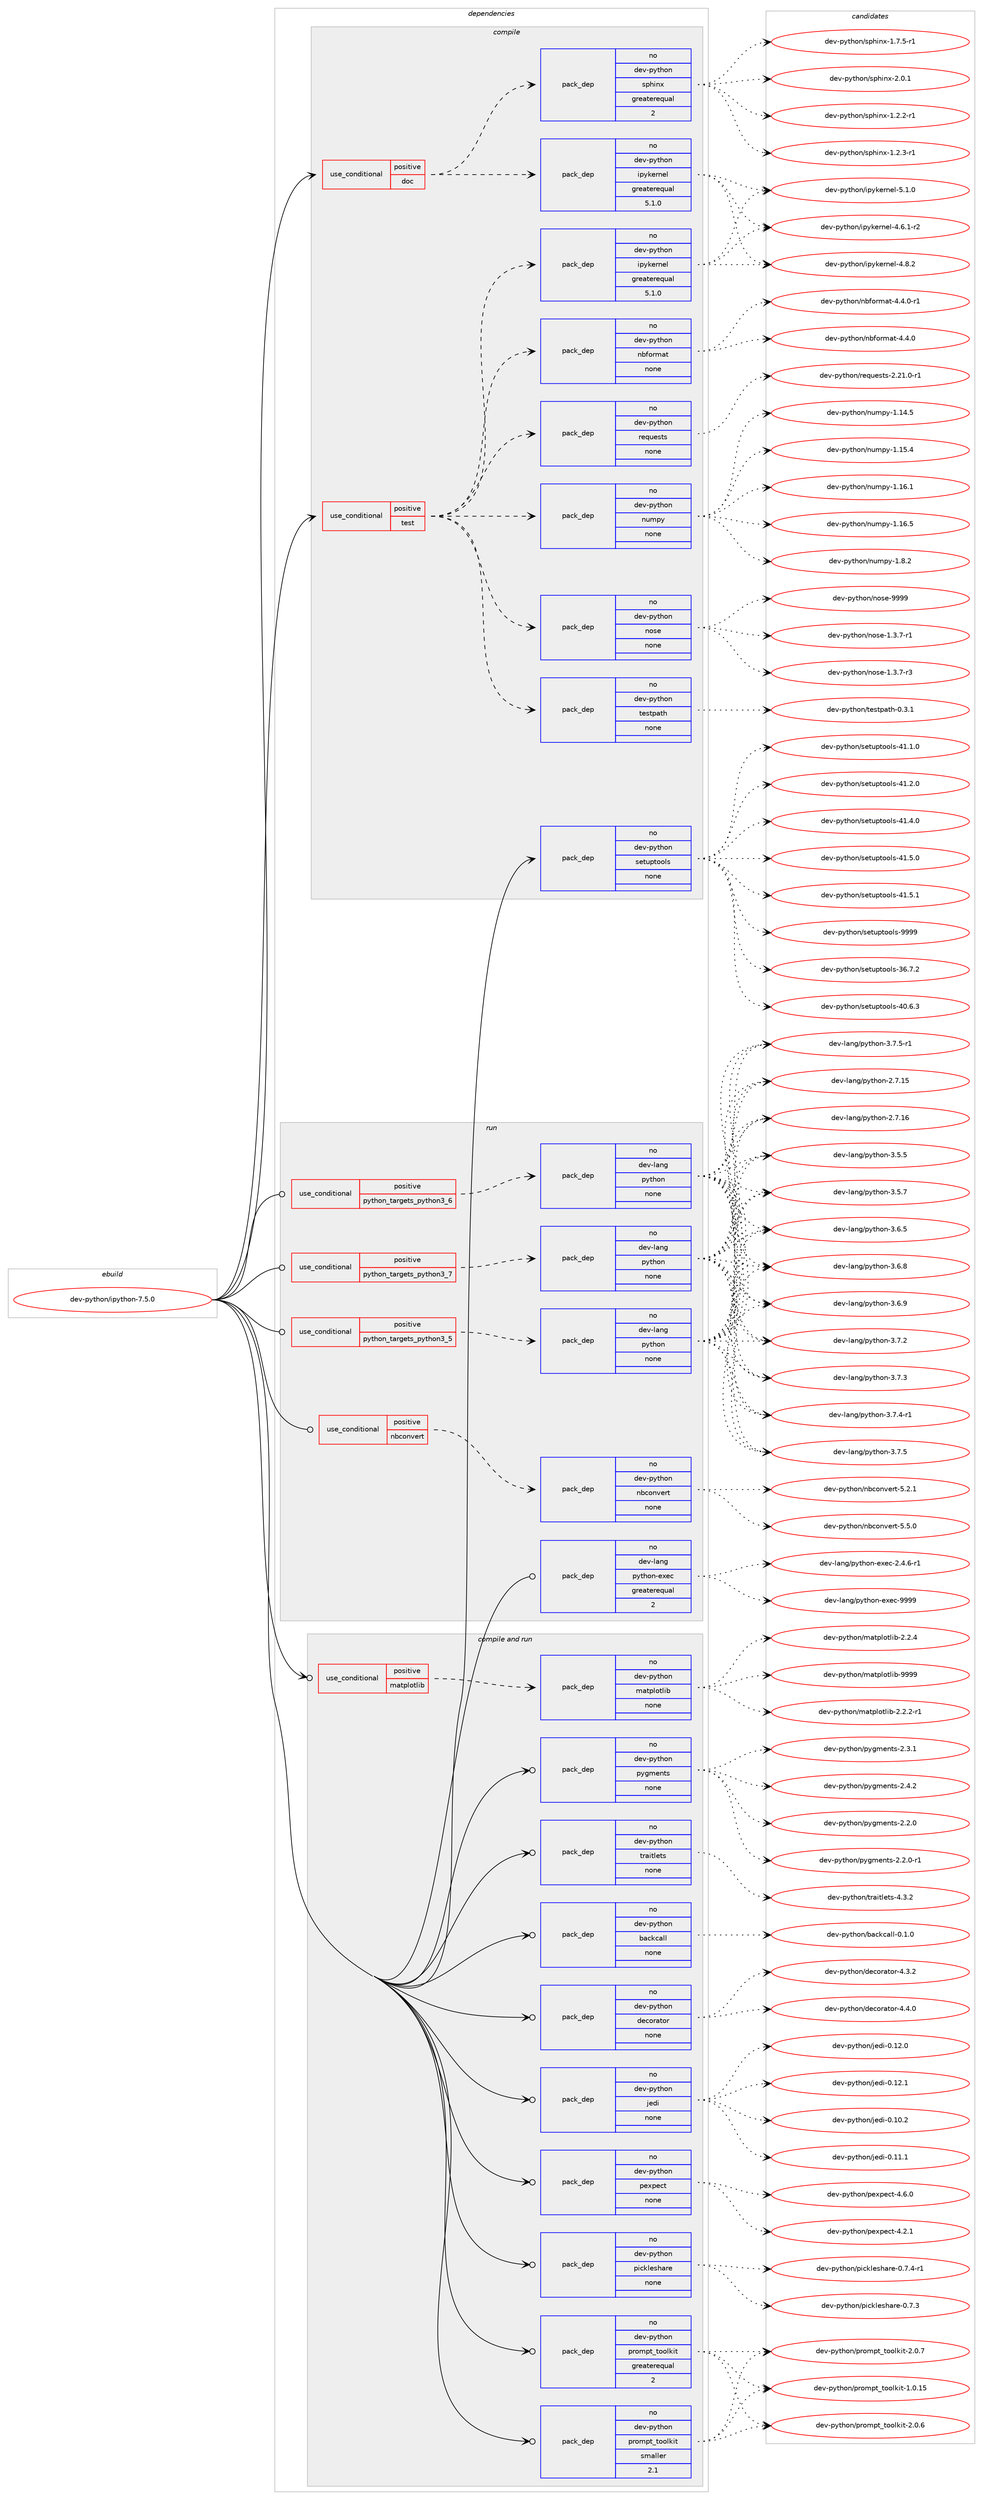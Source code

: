 digraph prolog {

# *************
# Graph options
# *************

newrank=true;
concentrate=true;
compound=true;
graph [rankdir=LR,fontname=Helvetica,fontsize=10,ranksep=1.5];#, ranksep=2.5, nodesep=0.2];
edge  [arrowhead=vee];
node  [fontname=Helvetica,fontsize=10];

# **********
# The ebuild
# **********

subgraph cluster_leftcol {
color=gray;
rank=same;
label=<<i>ebuild</i>>;
id [label="dev-python/ipython-7.5.0", color=red, width=4, href="../dev-python/ipython-7.5.0.svg"];
}

# ****************
# The dependencies
# ****************

subgraph cluster_midcol {
color=gray;
label=<<i>dependencies</i>>;
subgraph cluster_compile {
fillcolor="#eeeeee";
style=filled;
label=<<i>compile</i>>;
subgraph cond141050 {
dependency609999 [label=<<TABLE BORDER="0" CELLBORDER="1" CELLSPACING="0" CELLPADDING="4"><TR><TD ROWSPAN="3" CELLPADDING="10">use_conditional</TD></TR><TR><TD>positive</TD></TR><TR><TD>doc</TD></TR></TABLE>>, shape=none, color=red];
subgraph pack457150 {
dependency610000 [label=<<TABLE BORDER="0" CELLBORDER="1" CELLSPACING="0" CELLPADDING="4" WIDTH="220"><TR><TD ROWSPAN="6" CELLPADDING="30">pack_dep</TD></TR><TR><TD WIDTH="110">no</TD></TR><TR><TD>dev-python</TD></TR><TR><TD>ipykernel</TD></TR><TR><TD>greaterequal</TD></TR><TR><TD>5.1.0</TD></TR></TABLE>>, shape=none, color=blue];
}
dependency609999:e -> dependency610000:w [weight=20,style="dashed",arrowhead="vee"];
subgraph pack457151 {
dependency610001 [label=<<TABLE BORDER="0" CELLBORDER="1" CELLSPACING="0" CELLPADDING="4" WIDTH="220"><TR><TD ROWSPAN="6" CELLPADDING="30">pack_dep</TD></TR><TR><TD WIDTH="110">no</TD></TR><TR><TD>dev-python</TD></TR><TR><TD>sphinx</TD></TR><TR><TD>greaterequal</TD></TR><TR><TD>2</TD></TR></TABLE>>, shape=none, color=blue];
}
dependency609999:e -> dependency610001:w [weight=20,style="dashed",arrowhead="vee"];
}
id:e -> dependency609999:w [weight=20,style="solid",arrowhead="vee"];
subgraph cond141051 {
dependency610002 [label=<<TABLE BORDER="0" CELLBORDER="1" CELLSPACING="0" CELLPADDING="4"><TR><TD ROWSPAN="3" CELLPADDING="10">use_conditional</TD></TR><TR><TD>positive</TD></TR><TR><TD>test</TD></TR></TABLE>>, shape=none, color=red];
subgraph pack457152 {
dependency610003 [label=<<TABLE BORDER="0" CELLBORDER="1" CELLSPACING="0" CELLPADDING="4" WIDTH="220"><TR><TD ROWSPAN="6" CELLPADDING="30">pack_dep</TD></TR><TR><TD WIDTH="110">no</TD></TR><TR><TD>dev-python</TD></TR><TR><TD>ipykernel</TD></TR><TR><TD>greaterequal</TD></TR><TR><TD>5.1.0</TD></TR></TABLE>>, shape=none, color=blue];
}
dependency610002:e -> dependency610003:w [weight=20,style="dashed",arrowhead="vee"];
subgraph pack457153 {
dependency610004 [label=<<TABLE BORDER="0" CELLBORDER="1" CELLSPACING="0" CELLPADDING="4" WIDTH="220"><TR><TD ROWSPAN="6" CELLPADDING="30">pack_dep</TD></TR><TR><TD WIDTH="110">no</TD></TR><TR><TD>dev-python</TD></TR><TR><TD>nbformat</TD></TR><TR><TD>none</TD></TR><TR><TD></TD></TR></TABLE>>, shape=none, color=blue];
}
dependency610002:e -> dependency610004:w [weight=20,style="dashed",arrowhead="vee"];
subgraph pack457154 {
dependency610005 [label=<<TABLE BORDER="0" CELLBORDER="1" CELLSPACING="0" CELLPADDING="4" WIDTH="220"><TR><TD ROWSPAN="6" CELLPADDING="30">pack_dep</TD></TR><TR><TD WIDTH="110">no</TD></TR><TR><TD>dev-python</TD></TR><TR><TD>nose</TD></TR><TR><TD>none</TD></TR><TR><TD></TD></TR></TABLE>>, shape=none, color=blue];
}
dependency610002:e -> dependency610005:w [weight=20,style="dashed",arrowhead="vee"];
subgraph pack457155 {
dependency610006 [label=<<TABLE BORDER="0" CELLBORDER="1" CELLSPACING="0" CELLPADDING="4" WIDTH="220"><TR><TD ROWSPAN="6" CELLPADDING="30">pack_dep</TD></TR><TR><TD WIDTH="110">no</TD></TR><TR><TD>dev-python</TD></TR><TR><TD>numpy</TD></TR><TR><TD>none</TD></TR><TR><TD></TD></TR></TABLE>>, shape=none, color=blue];
}
dependency610002:e -> dependency610006:w [weight=20,style="dashed",arrowhead="vee"];
subgraph pack457156 {
dependency610007 [label=<<TABLE BORDER="0" CELLBORDER="1" CELLSPACING="0" CELLPADDING="4" WIDTH="220"><TR><TD ROWSPAN="6" CELLPADDING="30">pack_dep</TD></TR><TR><TD WIDTH="110">no</TD></TR><TR><TD>dev-python</TD></TR><TR><TD>requests</TD></TR><TR><TD>none</TD></TR><TR><TD></TD></TR></TABLE>>, shape=none, color=blue];
}
dependency610002:e -> dependency610007:w [weight=20,style="dashed",arrowhead="vee"];
subgraph pack457157 {
dependency610008 [label=<<TABLE BORDER="0" CELLBORDER="1" CELLSPACING="0" CELLPADDING="4" WIDTH="220"><TR><TD ROWSPAN="6" CELLPADDING="30">pack_dep</TD></TR><TR><TD WIDTH="110">no</TD></TR><TR><TD>dev-python</TD></TR><TR><TD>testpath</TD></TR><TR><TD>none</TD></TR><TR><TD></TD></TR></TABLE>>, shape=none, color=blue];
}
dependency610002:e -> dependency610008:w [weight=20,style="dashed",arrowhead="vee"];
}
id:e -> dependency610002:w [weight=20,style="solid",arrowhead="vee"];
subgraph pack457158 {
dependency610009 [label=<<TABLE BORDER="0" CELLBORDER="1" CELLSPACING="0" CELLPADDING="4" WIDTH="220"><TR><TD ROWSPAN="6" CELLPADDING="30">pack_dep</TD></TR><TR><TD WIDTH="110">no</TD></TR><TR><TD>dev-python</TD></TR><TR><TD>setuptools</TD></TR><TR><TD>none</TD></TR><TR><TD></TD></TR></TABLE>>, shape=none, color=blue];
}
id:e -> dependency610009:w [weight=20,style="solid",arrowhead="vee"];
}
subgraph cluster_compileandrun {
fillcolor="#eeeeee";
style=filled;
label=<<i>compile and run</i>>;
subgraph cond141052 {
dependency610010 [label=<<TABLE BORDER="0" CELLBORDER="1" CELLSPACING="0" CELLPADDING="4"><TR><TD ROWSPAN="3" CELLPADDING="10">use_conditional</TD></TR><TR><TD>positive</TD></TR><TR><TD>matplotlib</TD></TR></TABLE>>, shape=none, color=red];
subgraph pack457159 {
dependency610011 [label=<<TABLE BORDER="0" CELLBORDER="1" CELLSPACING="0" CELLPADDING="4" WIDTH="220"><TR><TD ROWSPAN="6" CELLPADDING="30">pack_dep</TD></TR><TR><TD WIDTH="110">no</TD></TR><TR><TD>dev-python</TD></TR><TR><TD>matplotlib</TD></TR><TR><TD>none</TD></TR><TR><TD></TD></TR></TABLE>>, shape=none, color=blue];
}
dependency610010:e -> dependency610011:w [weight=20,style="dashed",arrowhead="vee"];
}
id:e -> dependency610010:w [weight=20,style="solid",arrowhead="odotvee"];
subgraph pack457160 {
dependency610012 [label=<<TABLE BORDER="0" CELLBORDER="1" CELLSPACING="0" CELLPADDING="4" WIDTH="220"><TR><TD ROWSPAN="6" CELLPADDING="30">pack_dep</TD></TR><TR><TD WIDTH="110">no</TD></TR><TR><TD>dev-python</TD></TR><TR><TD>backcall</TD></TR><TR><TD>none</TD></TR><TR><TD></TD></TR></TABLE>>, shape=none, color=blue];
}
id:e -> dependency610012:w [weight=20,style="solid",arrowhead="odotvee"];
subgraph pack457161 {
dependency610013 [label=<<TABLE BORDER="0" CELLBORDER="1" CELLSPACING="0" CELLPADDING="4" WIDTH="220"><TR><TD ROWSPAN="6" CELLPADDING="30">pack_dep</TD></TR><TR><TD WIDTH="110">no</TD></TR><TR><TD>dev-python</TD></TR><TR><TD>decorator</TD></TR><TR><TD>none</TD></TR><TR><TD></TD></TR></TABLE>>, shape=none, color=blue];
}
id:e -> dependency610013:w [weight=20,style="solid",arrowhead="odotvee"];
subgraph pack457162 {
dependency610014 [label=<<TABLE BORDER="0" CELLBORDER="1" CELLSPACING="0" CELLPADDING="4" WIDTH="220"><TR><TD ROWSPAN="6" CELLPADDING="30">pack_dep</TD></TR><TR><TD WIDTH="110">no</TD></TR><TR><TD>dev-python</TD></TR><TR><TD>jedi</TD></TR><TR><TD>none</TD></TR><TR><TD></TD></TR></TABLE>>, shape=none, color=blue];
}
id:e -> dependency610014:w [weight=20,style="solid",arrowhead="odotvee"];
subgraph pack457163 {
dependency610015 [label=<<TABLE BORDER="0" CELLBORDER="1" CELLSPACING="0" CELLPADDING="4" WIDTH="220"><TR><TD ROWSPAN="6" CELLPADDING="30">pack_dep</TD></TR><TR><TD WIDTH="110">no</TD></TR><TR><TD>dev-python</TD></TR><TR><TD>pexpect</TD></TR><TR><TD>none</TD></TR><TR><TD></TD></TR></TABLE>>, shape=none, color=blue];
}
id:e -> dependency610015:w [weight=20,style="solid",arrowhead="odotvee"];
subgraph pack457164 {
dependency610016 [label=<<TABLE BORDER="0" CELLBORDER="1" CELLSPACING="0" CELLPADDING="4" WIDTH="220"><TR><TD ROWSPAN="6" CELLPADDING="30">pack_dep</TD></TR><TR><TD WIDTH="110">no</TD></TR><TR><TD>dev-python</TD></TR><TR><TD>pickleshare</TD></TR><TR><TD>none</TD></TR><TR><TD></TD></TR></TABLE>>, shape=none, color=blue];
}
id:e -> dependency610016:w [weight=20,style="solid",arrowhead="odotvee"];
subgraph pack457165 {
dependency610017 [label=<<TABLE BORDER="0" CELLBORDER="1" CELLSPACING="0" CELLPADDING="4" WIDTH="220"><TR><TD ROWSPAN="6" CELLPADDING="30">pack_dep</TD></TR><TR><TD WIDTH="110">no</TD></TR><TR><TD>dev-python</TD></TR><TR><TD>prompt_toolkit</TD></TR><TR><TD>greaterequal</TD></TR><TR><TD>2</TD></TR></TABLE>>, shape=none, color=blue];
}
id:e -> dependency610017:w [weight=20,style="solid",arrowhead="odotvee"];
subgraph pack457166 {
dependency610018 [label=<<TABLE BORDER="0" CELLBORDER="1" CELLSPACING="0" CELLPADDING="4" WIDTH="220"><TR><TD ROWSPAN="6" CELLPADDING="30">pack_dep</TD></TR><TR><TD WIDTH="110">no</TD></TR><TR><TD>dev-python</TD></TR><TR><TD>prompt_toolkit</TD></TR><TR><TD>smaller</TD></TR><TR><TD>2.1</TD></TR></TABLE>>, shape=none, color=blue];
}
id:e -> dependency610018:w [weight=20,style="solid",arrowhead="odotvee"];
subgraph pack457167 {
dependency610019 [label=<<TABLE BORDER="0" CELLBORDER="1" CELLSPACING="0" CELLPADDING="4" WIDTH="220"><TR><TD ROWSPAN="6" CELLPADDING="30">pack_dep</TD></TR><TR><TD WIDTH="110">no</TD></TR><TR><TD>dev-python</TD></TR><TR><TD>pygments</TD></TR><TR><TD>none</TD></TR><TR><TD></TD></TR></TABLE>>, shape=none, color=blue];
}
id:e -> dependency610019:w [weight=20,style="solid",arrowhead="odotvee"];
subgraph pack457168 {
dependency610020 [label=<<TABLE BORDER="0" CELLBORDER="1" CELLSPACING="0" CELLPADDING="4" WIDTH="220"><TR><TD ROWSPAN="6" CELLPADDING="30">pack_dep</TD></TR><TR><TD WIDTH="110">no</TD></TR><TR><TD>dev-python</TD></TR><TR><TD>traitlets</TD></TR><TR><TD>none</TD></TR><TR><TD></TD></TR></TABLE>>, shape=none, color=blue];
}
id:e -> dependency610020:w [weight=20,style="solid",arrowhead="odotvee"];
}
subgraph cluster_run {
fillcolor="#eeeeee";
style=filled;
label=<<i>run</i>>;
subgraph cond141053 {
dependency610021 [label=<<TABLE BORDER="0" CELLBORDER="1" CELLSPACING="0" CELLPADDING="4"><TR><TD ROWSPAN="3" CELLPADDING="10">use_conditional</TD></TR><TR><TD>positive</TD></TR><TR><TD>nbconvert</TD></TR></TABLE>>, shape=none, color=red];
subgraph pack457169 {
dependency610022 [label=<<TABLE BORDER="0" CELLBORDER="1" CELLSPACING="0" CELLPADDING="4" WIDTH="220"><TR><TD ROWSPAN="6" CELLPADDING="30">pack_dep</TD></TR><TR><TD WIDTH="110">no</TD></TR><TR><TD>dev-python</TD></TR><TR><TD>nbconvert</TD></TR><TR><TD>none</TD></TR><TR><TD></TD></TR></TABLE>>, shape=none, color=blue];
}
dependency610021:e -> dependency610022:w [weight=20,style="dashed",arrowhead="vee"];
}
id:e -> dependency610021:w [weight=20,style="solid",arrowhead="odot"];
subgraph cond141054 {
dependency610023 [label=<<TABLE BORDER="0" CELLBORDER="1" CELLSPACING="0" CELLPADDING="4"><TR><TD ROWSPAN="3" CELLPADDING="10">use_conditional</TD></TR><TR><TD>positive</TD></TR><TR><TD>python_targets_python3_5</TD></TR></TABLE>>, shape=none, color=red];
subgraph pack457170 {
dependency610024 [label=<<TABLE BORDER="0" CELLBORDER="1" CELLSPACING="0" CELLPADDING="4" WIDTH="220"><TR><TD ROWSPAN="6" CELLPADDING="30">pack_dep</TD></TR><TR><TD WIDTH="110">no</TD></TR><TR><TD>dev-lang</TD></TR><TR><TD>python</TD></TR><TR><TD>none</TD></TR><TR><TD></TD></TR></TABLE>>, shape=none, color=blue];
}
dependency610023:e -> dependency610024:w [weight=20,style="dashed",arrowhead="vee"];
}
id:e -> dependency610023:w [weight=20,style="solid",arrowhead="odot"];
subgraph cond141055 {
dependency610025 [label=<<TABLE BORDER="0" CELLBORDER="1" CELLSPACING="0" CELLPADDING="4"><TR><TD ROWSPAN="3" CELLPADDING="10">use_conditional</TD></TR><TR><TD>positive</TD></TR><TR><TD>python_targets_python3_6</TD></TR></TABLE>>, shape=none, color=red];
subgraph pack457171 {
dependency610026 [label=<<TABLE BORDER="0" CELLBORDER="1" CELLSPACING="0" CELLPADDING="4" WIDTH="220"><TR><TD ROWSPAN="6" CELLPADDING="30">pack_dep</TD></TR><TR><TD WIDTH="110">no</TD></TR><TR><TD>dev-lang</TD></TR><TR><TD>python</TD></TR><TR><TD>none</TD></TR><TR><TD></TD></TR></TABLE>>, shape=none, color=blue];
}
dependency610025:e -> dependency610026:w [weight=20,style="dashed",arrowhead="vee"];
}
id:e -> dependency610025:w [weight=20,style="solid",arrowhead="odot"];
subgraph cond141056 {
dependency610027 [label=<<TABLE BORDER="0" CELLBORDER="1" CELLSPACING="0" CELLPADDING="4"><TR><TD ROWSPAN="3" CELLPADDING="10">use_conditional</TD></TR><TR><TD>positive</TD></TR><TR><TD>python_targets_python3_7</TD></TR></TABLE>>, shape=none, color=red];
subgraph pack457172 {
dependency610028 [label=<<TABLE BORDER="0" CELLBORDER="1" CELLSPACING="0" CELLPADDING="4" WIDTH="220"><TR><TD ROWSPAN="6" CELLPADDING="30">pack_dep</TD></TR><TR><TD WIDTH="110">no</TD></TR><TR><TD>dev-lang</TD></TR><TR><TD>python</TD></TR><TR><TD>none</TD></TR><TR><TD></TD></TR></TABLE>>, shape=none, color=blue];
}
dependency610027:e -> dependency610028:w [weight=20,style="dashed",arrowhead="vee"];
}
id:e -> dependency610027:w [weight=20,style="solid",arrowhead="odot"];
subgraph pack457173 {
dependency610029 [label=<<TABLE BORDER="0" CELLBORDER="1" CELLSPACING="0" CELLPADDING="4" WIDTH="220"><TR><TD ROWSPAN="6" CELLPADDING="30">pack_dep</TD></TR><TR><TD WIDTH="110">no</TD></TR><TR><TD>dev-lang</TD></TR><TR><TD>python-exec</TD></TR><TR><TD>greaterequal</TD></TR><TR><TD>2</TD></TR></TABLE>>, shape=none, color=blue];
}
id:e -> dependency610029:w [weight=20,style="solid",arrowhead="odot"];
}
}

# **************
# The candidates
# **************

subgraph cluster_choices {
rank=same;
color=gray;
label=<<i>candidates</i>>;

subgraph choice457150 {
color=black;
nodesep=1;
choice10010111845112121116104111110471051121211071011141101011084552465446494511450 [label="dev-python/ipykernel-4.6.1-r2", color=red, width=4,href="../dev-python/ipykernel-4.6.1-r2.svg"];
choice1001011184511212111610411111047105112121107101114110101108455246564650 [label="dev-python/ipykernel-4.8.2", color=red, width=4,href="../dev-python/ipykernel-4.8.2.svg"];
choice1001011184511212111610411111047105112121107101114110101108455346494648 [label="dev-python/ipykernel-5.1.0", color=red, width=4,href="../dev-python/ipykernel-5.1.0.svg"];
dependency610000:e -> choice10010111845112121116104111110471051121211071011141101011084552465446494511450:w [style=dotted,weight="100"];
dependency610000:e -> choice1001011184511212111610411111047105112121107101114110101108455246564650:w [style=dotted,weight="100"];
dependency610000:e -> choice1001011184511212111610411111047105112121107101114110101108455346494648:w [style=dotted,weight="100"];
}
subgraph choice457151 {
color=black;
nodesep=1;
choice10010111845112121116104111110471151121041051101204549465046504511449 [label="dev-python/sphinx-1.2.2-r1", color=red, width=4,href="../dev-python/sphinx-1.2.2-r1.svg"];
choice10010111845112121116104111110471151121041051101204549465046514511449 [label="dev-python/sphinx-1.2.3-r1", color=red, width=4,href="../dev-python/sphinx-1.2.3-r1.svg"];
choice10010111845112121116104111110471151121041051101204549465546534511449 [label="dev-python/sphinx-1.7.5-r1", color=red, width=4,href="../dev-python/sphinx-1.7.5-r1.svg"];
choice1001011184511212111610411111047115112104105110120455046484649 [label="dev-python/sphinx-2.0.1", color=red, width=4,href="../dev-python/sphinx-2.0.1.svg"];
dependency610001:e -> choice10010111845112121116104111110471151121041051101204549465046504511449:w [style=dotted,weight="100"];
dependency610001:e -> choice10010111845112121116104111110471151121041051101204549465046514511449:w [style=dotted,weight="100"];
dependency610001:e -> choice10010111845112121116104111110471151121041051101204549465546534511449:w [style=dotted,weight="100"];
dependency610001:e -> choice1001011184511212111610411111047115112104105110120455046484649:w [style=dotted,weight="100"];
}
subgraph choice457152 {
color=black;
nodesep=1;
choice10010111845112121116104111110471051121211071011141101011084552465446494511450 [label="dev-python/ipykernel-4.6.1-r2", color=red, width=4,href="../dev-python/ipykernel-4.6.1-r2.svg"];
choice1001011184511212111610411111047105112121107101114110101108455246564650 [label="dev-python/ipykernel-4.8.2", color=red, width=4,href="../dev-python/ipykernel-4.8.2.svg"];
choice1001011184511212111610411111047105112121107101114110101108455346494648 [label="dev-python/ipykernel-5.1.0", color=red, width=4,href="../dev-python/ipykernel-5.1.0.svg"];
dependency610003:e -> choice10010111845112121116104111110471051121211071011141101011084552465446494511450:w [style=dotted,weight="100"];
dependency610003:e -> choice1001011184511212111610411111047105112121107101114110101108455246564650:w [style=dotted,weight="100"];
dependency610003:e -> choice1001011184511212111610411111047105112121107101114110101108455346494648:w [style=dotted,weight="100"];
}
subgraph choice457153 {
color=black;
nodesep=1;
choice10010111845112121116104111110471109810211111410997116455246524648 [label="dev-python/nbformat-4.4.0", color=red, width=4,href="../dev-python/nbformat-4.4.0.svg"];
choice100101118451121211161041111104711098102111114109971164552465246484511449 [label="dev-python/nbformat-4.4.0-r1", color=red, width=4,href="../dev-python/nbformat-4.4.0-r1.svg"];
dependency610004:e -> choice10010111845112121116104111110471109810211111410997116455246524648:w [style=dotted,weight="100"];
dependency610004:e -> choice100101118451121211161041111104711098102111114109971164552465246484511449:w [style=dotted,weight="100"];
}
subgraph choice457154 {
color=black;
nodesep=1;
choice10010111845112121116104111110471101111151014549465146554511449 [label="dev-python/nose-1.3.7-r1", color=red, width=4,href="../dev-python/nose-1.3.7-r1.svg"];
choice10010111845112121116104111110471101111151014549465146554511451 [label="dev-python/nose-1.3.7-r3", color=red, width=4,href="../dev-python/nose-1.3.7-r3.svg"];
choice10010111845112121116104111110471101111151014557575757 [label="dev-python/nose-9999", color=red, width=4,href="../dev-python/nose-9999.svg"];
dependency610005:e -> choice10010111845112121116104111110471101111151014549465146554511449:w [style=dotted,weight="100"];
dependency610005:e -> choice10010111845112121116104111110471101111151014549465146554511451:w [style=dotted,weight="100"];
dependency610005:e -> choice10010111845112121116104111110471101111151014557575757:w [style=dotted,weight="100"];
}
subgraph choice457155 {
color=black;
nodesep=1;
choice100101118451121211161041111104711011710911212145494649524653 [label="dev-python/numpy-1.14.5", color=red, width=4,href="../dev-python/numpy-1.14.5.svg"];
choice100101118451121211161041111104711011710911212145494649534652 [label="dev-python/numpy-1.15.4", color=red, width=4,href="../dev-python/numpy-1.15.4.svg"];
choice100101118451121211161041111104711011710911212145494649544649 [label="dev-python/numpy-1.16.1", color=red, width=4,href="../dev-python/numpy-1.16.1.svg"];
choice100101118451121211161041111104711011710911212145494649544653 [label="dev-python/numpy-1.16.5", color=red, width=4,href="../dev-python/numpy-1.16.5.svg"];
choice1001011184511212111610411111047110117109112121454946564650 [label="dev-python/numpy-1.8.2", color=red, width=4,href="../dev-python/numpy-1.8.2.svg"];
dependency610006:e -> choice100101118451121211161041111104711011710911212145494649524653:w [style=dotted,weight="100"];
dependency610006:e -> choice100101118451121211161041111104711011710911212145494649534652:w [style=dotted,weight="100"];
dependency610006:e -> choice100101118451121211161041111104711011710911212145494649544649:w [style=dotted,weight="100"];
dependency610006:e -> choice100101118451121211161041111104711011710911212145494649544653:w [style=dotted,weight="100"];
dependency610006:e -> choice1001011184511212111610411111047110117109112121454946564650:w [style=dotted,weight="100"];
}
subgraph choice457156 {
color=black;
nodesep=1;
choice1001011184511212111610411111047114101113117101115116115455046504946484511449 [label="dev-python/requests-2.21.0-r1", color=red, width=4,href="../dev-python/requests-2.21.0-r1.svg"];
dependency610007:e -> choice1001011184511212111610411111047114101113117101115116115455046504946484511449:w [style=dotted,weight="100"];
}
subgraph choice457157 {
color=black;
nodesep=1;
choice100101118451121211161041111104711610111511611297116104454846514649 [label="dev-python/testpath-0.3.1", color=red, width=4,href="../dev-python/testpath-0.3.1.svg"];
dependency610008:e -> choice100101118451121211161041111104711610111511611297116104454846514649:w [style=dotted,weight="100"];
}
subgraph choice457158 {
color=black;
nodesep=1;
choice100101118451121211161041111104711510111611711211611111110811545515446554650 [label="dev-python/setuptools-36.7.2", color=red, width=4,href="../dev-python/setuptools-36.7.2.svg"];
choice100101118451121211161041111104711510111611711211611111110811545524846544651 [label="dev-python/setuptools-40.6.3", color=red, width=4,href="../dev-python/setuptools-40.6.3.svg"];
choice100101118451121211161041111104711510111611711211611111110811545524946494648 [label="dev-python/setuptools-41.1.0", color=red, width=4,href="../dev-python/setuptools-41.1.0.svg"];
choice100101118451121211161041111104711510111611711211611111110811545524946504648 [label="dev-python/setuptools-41.2.0", color=red, width=4,href="../dev-python/setuptools-41.2.0.svg"];
choice100101118451121211161041111104711510111611711211611111110811545524946524648 [label="dev-python/setuptools-41.4.0", color=red, width=4,href="../dev-python/setuptools-41.4.0.svg"];
choice100101118451121211161041111104711510111611711211611111110811545524946534648 [label="dev-python/setuptools-41.5.0", color=red, width=4,href="../dev-python/setuptools-41.5.0.svg"];
choice100101118451121211161041111104711510111611711211611111110811545524946534649 [label="dev-python/setuptools-41.5.1", color=red, width=4,href="../dev-python/setuptools-41.5.1.svg"];
choice10010111845112121116104111110471151011161171121161111111081154557575757 [label="dev-python/setuptools-9999", color=red, width=4,href="../dev-python/setuptools-9999.svg"];
dependency610009:e -> choice100101118451121211161041111104711510111611711211611111110811545515446554650:w [style=dotted,weight="100"];
dependency610009:e -> choice100101118451121211161041111104711510111611711211611111110811545524846544651:w [style=dotted,weight="100"];
dependency610009:e -> choice100101118451121211161041111104711510111611711211611111110811545524946494648:w [style=dotted,weight="100"];
dependency610009:e -> choice100101118451121211161041111104711510111611711211611111110811545524946504648:w [style=dotted,weight="100"];
dependency610009:e -> choice100101118451121211161041111104711510111611711211611111110811545524946524648:w [style=dotted,weight="100"];
dependency610009:e -> choice100101118451121211161041111104711510111611711211611111110811545524946534648:w [style=dotted,weight="100"];
dependency610009:e -> choice100101118451121211161041111104711510111611711211611111110811545524946534649:w [style=dotted,weight="100"];
dependency610009:e -> choice10010111845112121116104111110471151011161171121161111111081154557575757:w [style=dotted,weight="100"];
}
subgraph choice457159 {
color=black;
nodesep=1;
choice100101118451121211161041111104710997116112108111116108105984550465046504511449 [label="dev-python/matplotlib-2.2.2-r1", color=red, width=4,href="../dev-python/matplotlib-2.2.2-r1.svg"];
choice10010111845112121116104111110471099711611210811111610810598455046504652 [label="dev-python/matplotlib-2.2.4", color=red, width=4,href="../dev-python/matplotlib-2.2.4.svg"];
choice100101118451121211161041111104710997116112108111116108105984557575757 [label="dev-python/matplotlib-9999", color=red, width=4,href="../dev-python/matplotlib-9999.svg"];
dependency610011:e -> choice100101118451121211161041111104710997116112108111116108105984550465046504511449:w [style=dotted,weight="100"];
dependency610011:e -> choice10010111845112121116104111110471099711611210811111610810598455046504652:w [style=dotted,weight="100"];
dependency610011:e -> choice100101118451121211161041111104710997116112108111116108105984557575757:w [style=dotted,weight="100"];
}
subgraph choice457160 {
color=black;
nodesep=1;
choice10010111845112121116104111110479897991079997108108454846494648 [label="dev-python/backcall-0.1.0", color=red, width=4,href="../dev-python/backcall-0.1.0.svg"];
dependency610012:e -> choice10010111845112121116104111110479897991079997108108454846494648:w [style=dotted,weight="100"];
}
subgraph choice457161 {
color=black;
nodesep=1;
choice10010111845112121116104111110471001019911111497116111114455246514650 [label="dev-python/decorator-4.3.2", color=red, width=4,href="../dev-python/decorator-4.3.2.svg"];
choice10010111845112121116104111110471001019911111497116111114455246524648 [label="dev-python/decorator-4.4.0", color=red, width=4,href="../dev-python/decorator-4.4.0.svg"];
dependency610013:e -> choice10010111845112121116104111110471001019911111497116111114455246514650:w [style=dotted,weight="100"];
dependency610013:e -> choice10010111845112121116104111110471001019911111497116111114455246524648:w [style=dotted,weight="100"];
}
subgraph choice457162 {
color=black;
nodesep=1;
choice100101118451121211161041111104710610110010545484649484650 [label="dev-python/jedi-0.10.2", color=red, width=4,href="../dev-python/jedi-0.10.2.svg"];
choice100101118451121211161041111104710610110010545484649494649 [label="dev-python/jedi-0.11.1", color=red, width=4,href="../dev-python/jedi-0.11.1.svg"];
choice100101118451121211161041111104710610110010545484649504648 [label="dev-python/jedi-0.12.0", color=red, width=4,href="../dev-python/jedi-0.12.0.svg"];
choice100101118451121211161041111104710610110010545484649504649 [label="dev-python/jedi-0.12.1", color=red, width=4,href="../dev-python/jedi-0.12.1.svg"];
dependency610014:e -> choice100101118451121211161041111104710610110010545484649484650:w [style=dotted,weight="100"];
dependency610014:e -> choice100101118451121211161041111104710610110010545484649494649:w [style=dotted,weight="100"];
dependency610014:e -> choice100101118451121211161041111104710610110010545484649504648:w [style=dotted,weight="100"];
dependency610014:e -> choice100101118451121211161041111104710610110010545484649504649:w [style=dotted,weight="100"];
}
subgraph choice457163 {
color=black;
nodesep=1;
choice100101118451121211161041111104711210112011210199116455246504649 [label="dev-python/pexpect-4.2.1", color=red, width=4,href="../dev-python/pexpect-4.2.1.svg"];
choice100101118451121211161041111104711210112011210199116455246544648 [label="dev-python/pexpect-4.6.0", color=red, width=4,href="../dev-python/pexpect-4.6.0.svg"];
dependency610015:e -> choice100101118451121211161041111104711210112011210199116455246504649:w [style=dotted,weight="100"];
dependency610015:e -> choice100101118451121211161041111104711210112011210199116455246544648:w [style=dotted,weight="100"];
}
subgraph choice457164 {
color=black;
nodesep=1;
choice10010111845112121116104111110471121059910710810111510497114101454846554651 [label="dev-python/pickleshare-0.7.3", color=red, width=4,href="../dev-python/pickleshare-0.7.3.svg"];
choice100101118451121211161041111104711210599107108101115104971141014548465546524511449 [label="dev-python/pickleshare-0.7.4-r1", color=red, width=4,href="../dev-python/pickleshare-0.7.4-r1.svg"];
dependency610016:e -> choice10010111845112121116104111110471121059910710810111510497114101454846554651:w [style=dotted,weight="100"];
dependency610016:e -> choice100101118451121211161041111104711210599107108101115104971141014548465546524511449:w [style=dotted,weight="100"];
}
subgraph choice457165 {
color=black;
nodesep=1;
choice10010111845112121116104111110471121141111091121169511611111110810710511645494648464953 [label="dev-python/prompt_toolkit-1.0.15", color=red, width=4,href="../dev-python/prompt_toolkit-1.0.15.svg"];
choice100101118451121211161041111104711211411110911211695116111111108107105116455046484654 [label="dev-python/prompt_toolkit-2.0.6", color=red, width=4,href="../dev-python/prompt_toolkit-2.0.6.svg"];
choice100101118451121211161041111104711211411110911211695116111111108107105116455046484655 [label="dev-python/prompt_toolkit-2.0.7", color=red, width=4,href="../dev-python/prompt_toolkit-2.0.7.svg"];
dependency610017:e -> choice10010111845112121116104111110471121141111091121169511611111110810710511645494648464953:w [style=dotted,weight="100"];
dependency610017:e -> choice100101118451121211161041111104711211411110911211695116111111108107105116455046484654:w [style=dotted,weight="100"];
dependency610017:e -> choice100101118451121211161041111104711211411110911211695116111111108107105116455046484655:w [style=dotted,weight="100"];
}
subgraph choice457166 {
color=black;
nodesep=1;
choice10010111845112121116104111110471121141111091121169511611111110810710511645494648464953 [label="dev-python/prompt_toolkit-1.0.15", color=red, width=4,href="../dev-python/prompt_toolkit-1.0.15.svg"];
choice100101118451121211161041111104711211411110911211695116111111108107105116455046484654 [label="dev-python/prompt_toolkit-2.0.6", color=red, width=4,href="../dev-python/prompt_toolkit-2.0.6.svg"];
choice100101118451121211161041111104711211411110911211695116111111108107105116455046484655 [label="dev-python/prompt_toolkit-2.0.7", color=red, width=4,href="../dev-python/prompt_toolkit-2.0.7.svg"];
dependency610018:e -> choice10010111845112121116104111110471121141111091121169511611111110810710511645494648464953:w [style=dotted,weight="100"];
dependency610018:e -> choice100101118451121211161041111104711211411110911211695116111111108107105116455046484654:w [style=dotted,weight="100"];
dependency610018:e -> choice100101118451121211161041111104711211411110911211695116111111108107105116455046484655:w [style=dotted,weight="100"];
}
subgraph choice457167 {
color=black;
nodesep=1;
choice1001011184511212111610411111047112121103109101110116115455046504648 [label="dev-python/pygments-2.2.0", color=red, width=4,href="../dev-python/pygments-2.2.0.svg"];
choice10010111845112121116104111110471121211031091011101161154550465046484511449 [label="dev-python/pygments-2.2.0-r1", color=red, width=4,href="../dev-python/pygments-2.2.0-r1.svg"];
choice1001011184511212111610411111047112121103109101110116115455046514649 [label="dev-python/pygments-2.3.1", color=red, width=4,href="../dev-python/pygments-2.3.1.svg"];
choice1001011184511212111610411111047112121103109101110116115455046524650 [label="dev-python/pygments-2.4.2", color=red, width=4,href="../dev-python/pygments-2.4.2.svg"];
dependency610019:e -> choice1001011184511212111610411111047112121103109101110116115455046504648:w [style=dotted,weight="100"];
dependency610019:e -> choice10010111845112121116104111110471121211031091011101161154550465046484511449:w [style=dotted,weight="100"];
dependency610019:e -> choice1001011184511212111610411111047112121103109101110116115455046514649:w [style=dotted,weight="100"];
dependency610019:e -> choice1001011184511212111610411111047112121103109101110116115455046524650:w [style=dotted,weight="100"];
}
subgraph choice457168 {
color=black;
nodesep=1;
choice100101118451121211161041111104711611497105116108101116115455246514650 [label="dev-python/traitlets-4.3.2", color=red, width=4,href="../dev-python/traitlets-4.3.2.svg"];
dependency610020:e -> choice100101118451121211161041111104711611497105116108101116115455246514650:w [style=dotted,weight="100"];
}
subgraph choice457169 {
color=black;
nodesep=1;
choice10010111845112121116104111110471109899111110118101114116455346504649 [label="dev-python/nbconvert-5.2.1", color=red, width=4,href="../dev-python/nbconvert-5.2.1.svg"];
choice10010111845112121116104111110471109899111110118101114116455346534648 [label="dev-python/nbconvert-5.5.0", color=red, width=4,href="../dev-python/nbconvert-5.5.0.svg"];
dependency610022:e -> choice10010111845112121116104111110471109899111110118101114116455346504649:w [style=dotted,weight="100"];
dependency610022:e -> choice10010111845112121116104111110471109899111110118101114116455346534648:w [style=dotted,weight="100"];
}
subgraph choice457170 {
color=black;
nodesep=1;
choice10010111845108971101034711212111610411111045504655464953 [label="dev-lang/python-2.7.15", color=red, width=4,href="../dev-lang/python-2.7.15.svg"];
choice10010111845108971101034711212111610411111045504655464954 [label="dev-lang/python-2.7.16", color=red, width=4,href="../dev-lang/python-2.7.16.svg"];
choice100101118451089711010347112121116104111110455146534653 [label="dev-lang/python-3.5.5", color=red, width=4,href="../dev-lang/python-3.5.5.svg"];
choice100101118451089711010347112121116104111110455146534655 [label="dev-lang/python-3.5.7", color=red, width=4,href="../dev-lang/python-3.5.7.svg"];
choice100101118451089711010347112121116104111110455146544653 [label="dev-lang/python-3.6.5", color=red, width=4,href="../dev-lang/python-3.6.5.svg"];
choice100101118451089711010347112121116104111110455146544656 [label="dev-lang/python-3.6.8", color=red, width=4,href="../dev-lang/python-3.6.8.svg"];
choice100101118451089711010347112121116104111110455146544657 [label="dev-lang/python-3.6.9", color=red, width=4,href="../dev-lang/python-3.6.9.svg"];
choice100101118451089711010347112121116104111110455146554650 [label="dev-lang/python-3.7.2", color=red, width=4,href="../dev-lang/python-3.7.2.svg"];
choice100101118451089711010347112121116104111110455146554651 [label="dev-lang/python-3.7.3", color=red, width=4,href="../dev-lang/python-3.7.3.svg"];
choice1001011184510897110103471121211161041111104551465546524511449 [label="dev-lang/python-3.7.4-r1", color=red, width=4,href="../dev-lang/python-3.7.4-r1.svg"];
choice100101118451089711010347112121116104111110455146554653 [label="dev-lang/python-3.7.5", color=red, width=4,href="../dev-lang/python-3.7.5.svg"];
choice1001011184510897110103471121211161041111104551465546534511449 [label="dev-lang/python-3.7.5-r1", color=red, width=4,href="../dev-lang/python-3.7.5-r1.svg"];
dependency610024:e -> choice10010111845108971101034711212111610411111045504655464953:w [style=dotted,weight="100"];
dependency610024:e -> choice10010111845108971101034711212111610411111045504655464954:w [style=dotted,weight="100"];
dependency610024:e -> choice100101118451089711010347112121116104111110455146534653:w [style=dotted,weight="100"];
dependency610024:e -> choice100101118451089711010347112121116104111110455146534655:w [style=dotted,weight="100"];
dependency610024:e -> choice100101118451089711010347112121116104111110455146544653:w [style=dotted,weight="100"];
dependency610024:e -> choice100101118451089711010347112121116104111110455146544656:w [style=dotted,weight="100"];
dependency610024:e -> choice100101118451089711010347112121116104111110455146544657:w [style=dotted,weight="100"];
dependency610024:e -> choice100101118451089711010347112121116104111110455146554650:w [style=dotted,weight="100"];
dependency610024:e -> choice100101118451089711010347112121116104111110455146554651:w [style=dotted,weight="100"];
dependency610024:e -> choice1001011184510897110103471121211161041111104551465546524511449:w [style=dotted,weight="100"];
dependency610024:e -> choice100101118451089711010347112121116104111110455146554653:w [style=dotted,weight="100"];
dependency610024:e -> choice1001011184510897110103471121211161041111104551465546534511449:w [style=dotted,weight="100"];
}
subgraph choice457171 {
color=black;
nodesep=1;
choice10010111845108971101034711212111610411111045504655464953 [label="dev-lang/python-2.7.15", color=red, width=4,href="../dev-lang/python-2.7.15.svg"];
choice10010111845108971101034711212111610411111045504655464954 [label="dev-lang/python-2.7.16", color=red, width=4,href="../dev-lang/python-2.7.16.svg"];
choice100101118451089711010347112121116104111110455146534653 [label="dev-lang/python-3.5.5", color=red, width=4,href="../dev-lang/python-3.5.5.svg"];
choice100101118451089711010347112121116104111110455146534655 [label="dev-lang/python-3.5.7", color=red, width=4,href="../dev-lang/python-3.5.7.svg"];
choice100101118451089711010347112121116104111110455146544653 [label="dev-lang/python-3.6.5", color=red, width=4,href="../dev-lang/python-3.6.5.svg"];
choice100101118451089711010347112121116104111110455146544656 [label="dev-lang/python-3.6.8", color=red, width=4,href="../dev-lang/python-3.6.8.svg"];
choice100101118451089711010347112121116104111110455146544657 [label="dev-lang/python-3.6.9", color=red, width=4,href="../dev-lang/python-3.6.9.svg"];
choice100101118451089711010347112121116104111110455146554650 [label="dev-lang/python-3.7.2", color=red, width=4,href="../dev-lang/python-3.7.2.svg"];
choice100101118451089711010347112121116104111110455146554651 [label="dev-lang/python-3.7.3", color=red, width=4,href="../dev-lang/python-3.7.3.svg"];
choice1001011184510897110103471121211161041111104551465546524511449 [label="dev-lang/python-3.7.4-r1", color=red, width=4,href="../dev-lang/python-3.7.4-r1.svg"];
choice100101118451089711010347112121116104111110455146554653 [label="dev-lang/python-3.7.5", color=red, width=4,href="../dev-lang/python-3.7.5.svg"];
choice1001011184510897110103471121211161041111104551465546534511449 [label="dev-lang/python-3.7.5-r1", color=red, width=4,href="../dev-lang/python-3.7.5-r1.svg"];
dependency610026:e -> choice10010111845108971101034711212111610411111045504655464953:w [style=dotted,weight="100"];
dependency610026:e -> choice10010111845108971101034711212111610411111045504655464954:w [style=dotted,weight="100"];
dependency610026:e -> choice100101118451089711010347112121116104111110455146534653:w [style=dotted,weight="100"];
dependency610026:e -> choice100101118451089711010347112121116104111110455146534655:w [style=dotted,weight="100"];
dependency610026:e -> choice100101118451089711010347112121116104111110455146544653:w [style=dotted,weight="100"];
dependency610026:e -> choice100101118451089711010347112121116104111110455146544656:w [style=dotted,weight="100"];
dependency610026:e -> choice100101118451089711010347112121116104111110455146544657:w [style=dotted,weight="100"];
dependency610026:e -> choice100101118451089711010347112121116104111110455146554650:w [style=dotted,weight="100"];
dependency610026:e -> choice100101118451089711010347112121116104111110455146554651:w [style=dotted,weight="100"];
dependency610026:e -> choice1001011184510897110103471121211161041111104551465546524511449:w [style=dotted,weight="100"];
dependency610026:e -> choice100101118451089711010347112121116104111110455146554653:w [style=dotted,weight="100"];
dependency610026:e -> choice1001011184510897110103471121211161041111104551465546534511449:w [style=dotted,weight="100"];
}
subgraph choice457172 {
color=black;
nodesep=1;
choice10010111845108971101034711212111610411111045504655464953 [label="dev-lang/python-2.7.15", color=red, width=4,href="../dev-lang/python-2.7.15.svg"];
choice10010111845108971101034711212111610411111045504655464954 [label="dev-lang/python-2.7.16", color=red, width=4,href="../dev-lang/python-2.7.16.svg"];
choice100101118451089711010347112121116104111110455146534653 [label="dev-lang/python-3.5.5", color=red, width=4,href="../dev-lang/python-3.5.5.svg"];
choice100101118451089711010347112121116104111110455146534655 [label="dev-lang/python-3.5.7", color=red, width=4,href="../dev-lang/python-3.5.7.svg"];
choice100101118451089711010347112121116104111110455146544653 [label="dev-lang/python-3.6.5", color=red, width=4,href="../dev-lang/python-3.6.5.svg"];
choice100101118451089711010347112121116104111110455146544656 [label="dev-lang/python-3.6.8", color=red, width=4,href="../dev-lang/python-3.6.8.svg"];
choice100101118451089711010347112121116104111110455146544657 [label="dev-lang/python-3.6.9", color=red, width=4,href="../dev-lang/python-3.6.9.svg"];
choice100101118451089711010347112121116104111110455146554650 [label="dev-lang/python-3.7.2", color=red, width=4,href="../dev-lang/python-3.7.2.svg"];
choice100101118451089711010347112121116104111110455146554651 [label="dev-lang/python-3.7.3", color=red, width=4,href="../dev-lang/python-3.7.3.svg"];
choice1001011184510897110103471121211161041111104551465546524511449 [label="dev-lang/python-3.7.4-r1", color=red, width=4,href="../dev-lang/python-3.7.4-r1.svg"];
choice100101118451089711010347112121116104111110455146554653 [label="dev-lang/python-3.7.5", color=red, width=4,href="../dev-lang/python-3.7.5.svg"];
choice1001011184510897110103471121211161041111104551465546534511449 [label="dev-lang/python-3.7.5-r1", color=red, width=4,href="../dev-lang/python-3.7.5-r1.svg"];
dependency610028:e -> choice10010111845108971101034711212111610411111045504655464953:w [style=dotted,weight="100"];
dependency610028:e -> choice10010111845108971101034711212111610411111045504655464954:w [style=dotted,weight="100"];
dependency610028:e -> choice100101118451089711010347112121116104111110455146534653:w [style=dotted,weight="100"];
dependency610028:e -> choice100101118451089711010347112121116104111110455146534655:w [style=dotted,weight="100"];
dependency610028:e -> choice100101118451089711010347112121116104111110455146544653:w [style=dotted,weight="100"];
dependency610028:e -> choice100101118451089711010347112121116104111110455146544656:w [style=dotted,weight="100"];
dependency610028:e -> choice100101118451089711010347112121116104111110455146544657:w [style=dotted,weight="100"];
dependency610028:e -> choice100101118451089711010347112121116104111110455146554650:w [style=dotted,weight="100"];
dependency610028:e -> choice100101118451089711010347112121116104111110455146554651:w [style=dotted,weight="100"];
dependency610028:e -> choice1001011184510897110103471121211161041111104551465546524511449:w [style=dotted,weight="100"];
dependency610028:e -> choice100101118451089711010347112121116104111110455146554653:w [style=dotted,weight="100"];
dependency610028:e -> choice1001011184510897110103471121211161041111104551465546534511449:w [style=dotted,weight="100"];
}
subgraph choice457173 {
color=black;
nodesep=1;
choice10010111845108971101034711212111610411111045101120101994550465246544511449 [label="dev-lang/python-exec-2.4.6-r1", color=red, width=4,href="../dev-lang/python-exec-2.4.6-r1.svg"];
choice10010111845108971101034711212111610411111045101120101994557575757 [label="dev-lang/python-exec-9999", color=red, width=4,href="../dev-lang/python-exec-9999.svg"];
dependency610029:e -> choice10010111845108971101034711212111610411111045101120101994550465246544511449:w [style=dotted,weight="100"];
dependency610029:e -> choice10010111845108971101034711212111610411111045101120101994557575757:w [style=dotted,weight="100"];
}
}

}
